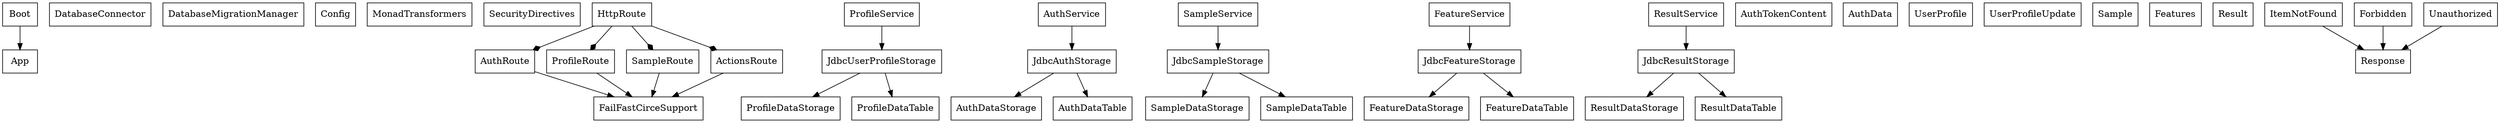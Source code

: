 digraph diagram {

node [shape = "record"]

"Boot" -> "App";

# Database
"DatabaseConnector"
"DatabaseMigrationManager"

# Utility
"Config"
"MonadTransformers"
"SecurityDirectives"

# Route
"HttpRoute"
  "HttpRoute" -> "AuthRoute"[arrowhead=diamond];
  "HttpRoute" -> "ProfileRoute"[arrowhead=diamond];
  "HttpRoute" -> "SampleRoute"[arrowhead=diamond];
  "HttpRoute" -> "ActionsRoute"[arrowhead=diamond];

"AuthRoute" -> "FailFastCirceSupport";
"ProfileRoute" -> "FailFastCirceSupport";
"SampleRoute" -> "FailFastCirceSupport";
"ActionsRoute" -> "FailFastCirceSupport";

# Core
"JdbcUserProfileStorage" -> "ProfileDataStorage"
"JdbcUserProfileStorage" -> "ProfileDataTable"
"ProfileService" -> "JdbcUserProfileStorage"

"JdbcAuthStorage" ->"AuthDataStorage"
"JdbcAuthStorage" -> "AuthDataTable"
"AuthService" -> "JdbcAuthStorage"

"JdbcSampleStorage" -> "SampleDataStorage"
"JdbcSampleStorage" -> "SampleDataTable"
"SampleService" -> "JdbcSampleStorage"

"JdbcFeatureStorage" -> "FeatureDataStorage"
"JdbcFeatureStorage" -> "FeatureDataTable"
"FeatureService" -> "JdbcFeatureStorage"

"JdbcResultStorage" -> "ResultDataStorage"
"JdbcResultStorage" -> "ResultDataTable"
"ResultService" -> "JdbcResultStorage"

#Data
"AuthTokenContent"
"AuthData"
"UserProfile"
"UserProfileUpdate"
"Sample"
"Features"
"Result"

#Response
"ItemNotFound" -> "Response"
"Forbidden" -> "Response"
"Unauthorized" -> "Response"
}
# https://dreampuf.github.io/GraphvizOnline/
# circo -T png -o class.png classDiagramm.dot
